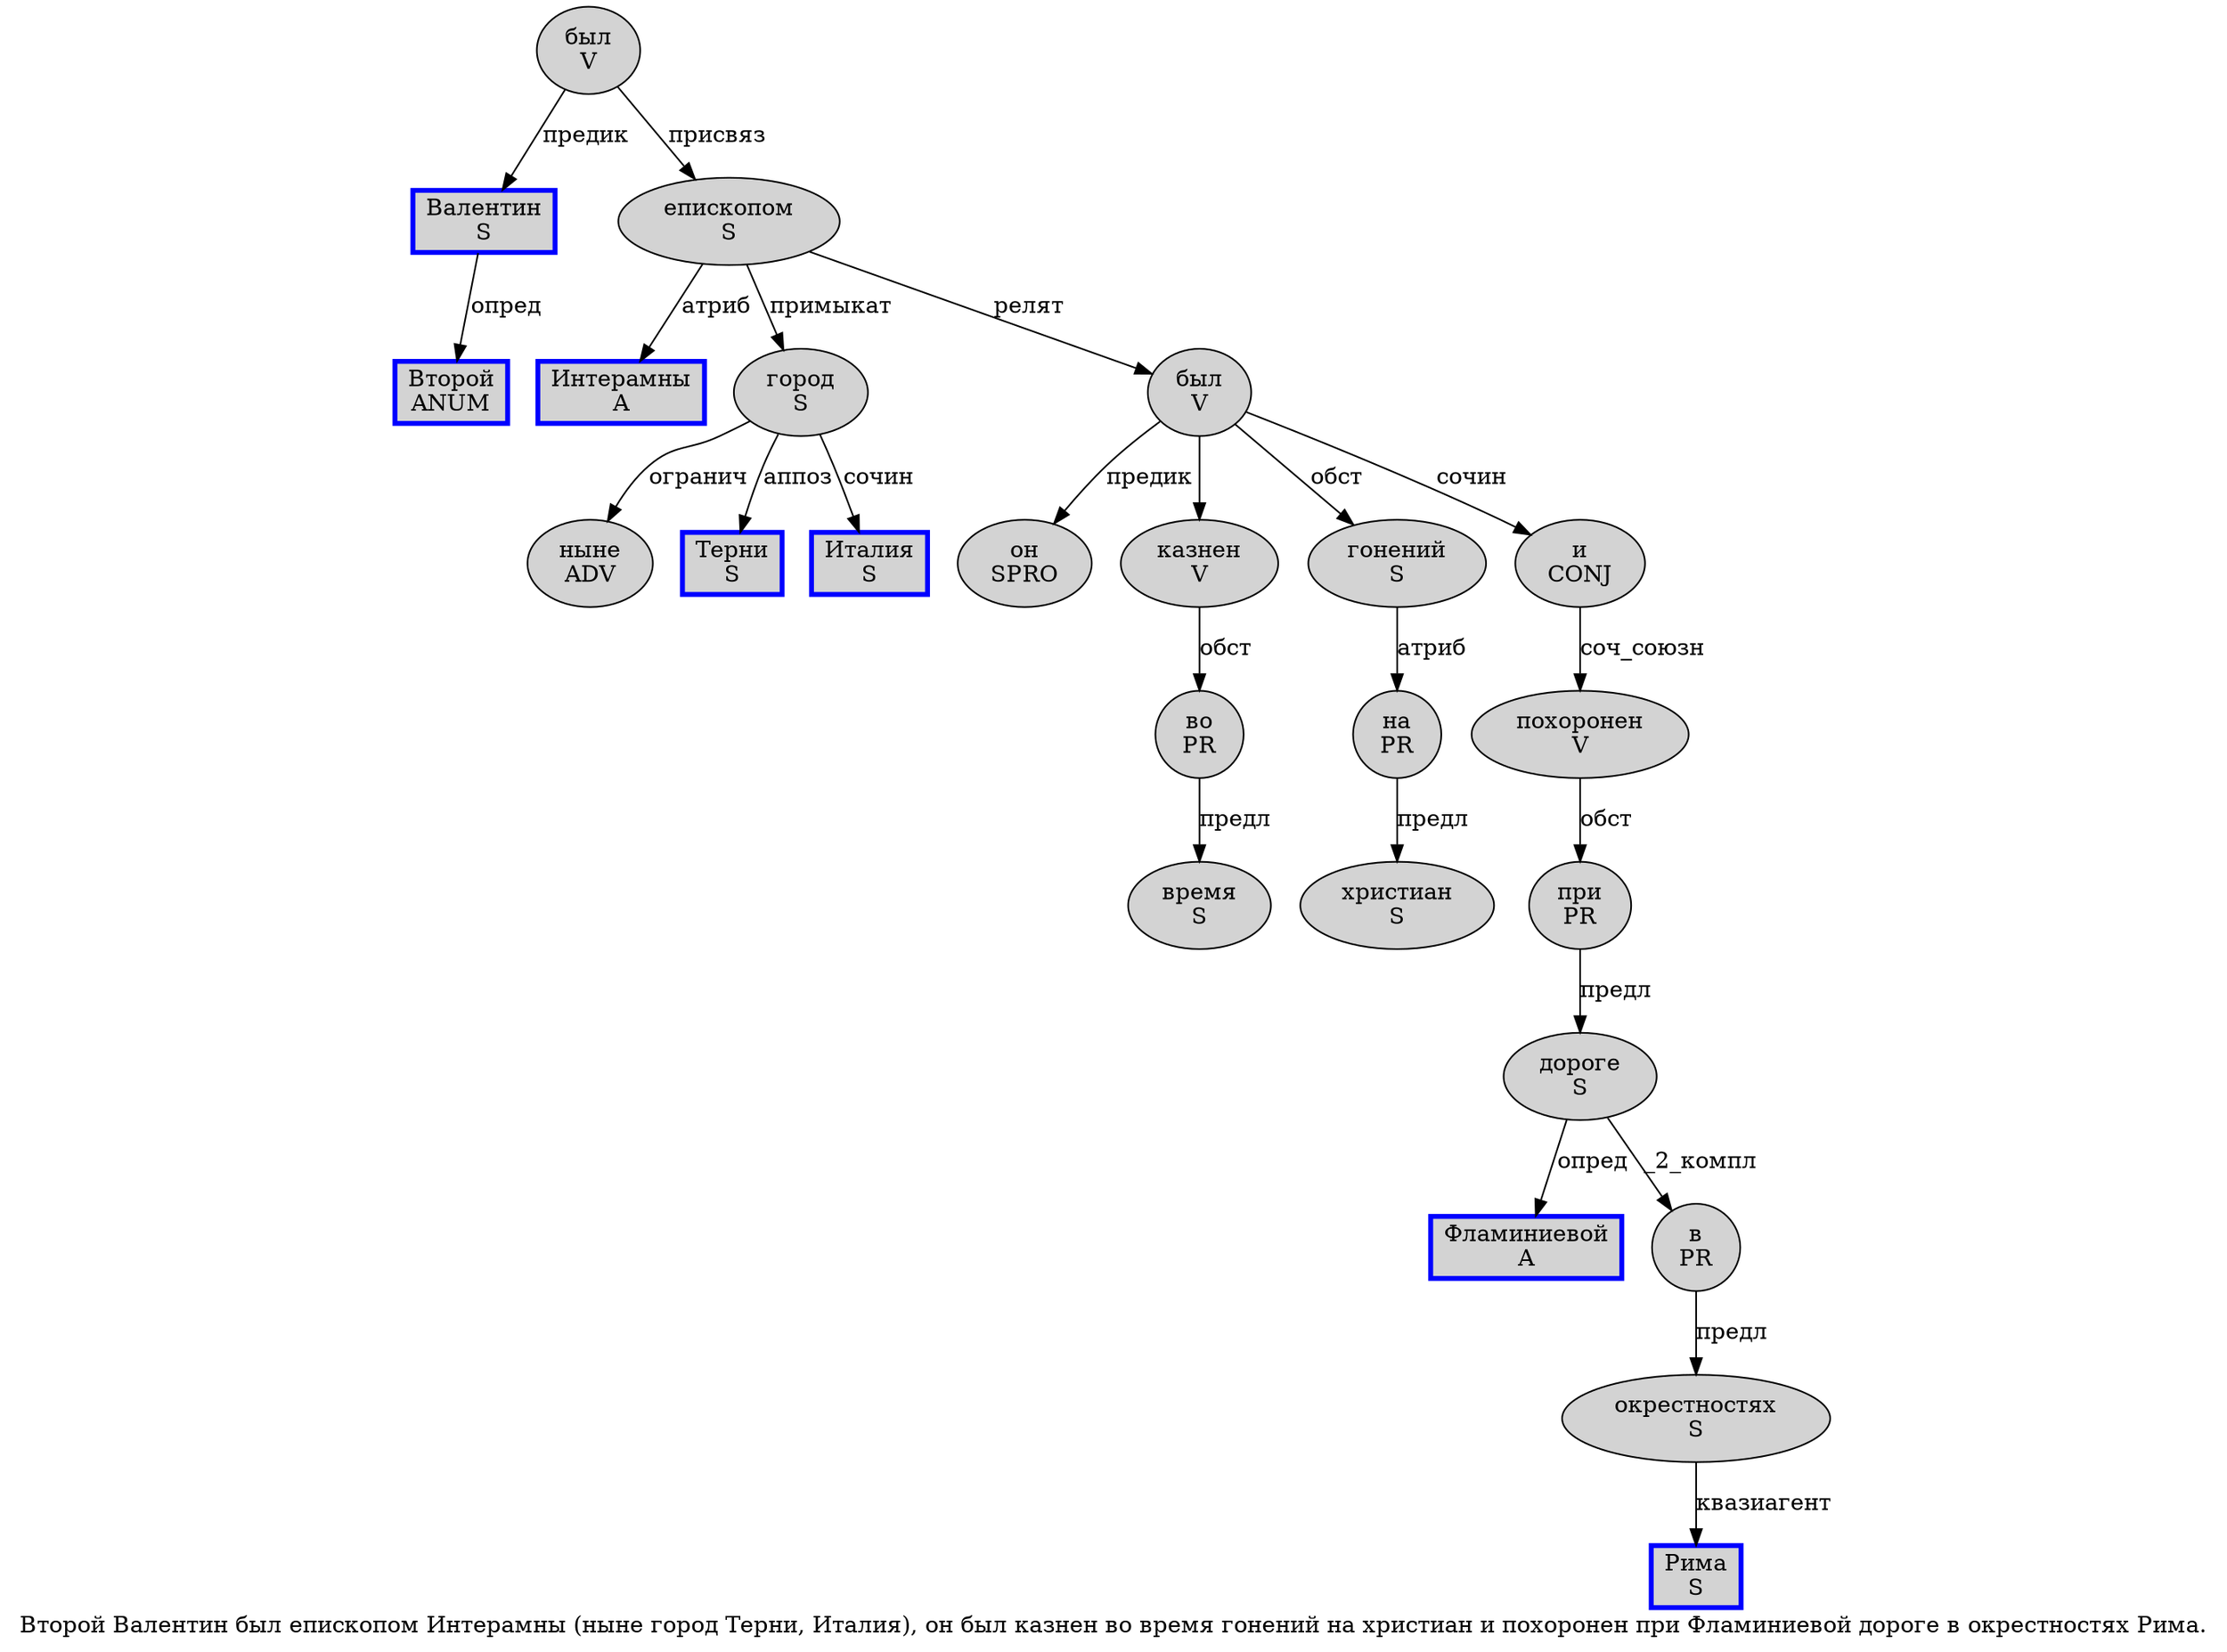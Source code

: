 digraph SENTENCE_1474 {
	graph [label="Второй Валентин был епископом Интерамны (ныне город Терни, Италия), он был казнен во время гонений на христиан и похоронен при Фламиниевой дороге в окрестностях Рима."]
	node [style=filled]
		0 [label="Второй
ANUM" color=blue fillcolor=lightgray penwidth=3 shape=box]
		1 [label="Валентин
S" color=blue fillcolor=lightgray penwidth=3 shape=box]
		2 [label="был
V" color="" fillcolor=lightgray penwidth=1 shape=ellipse]
		3 [label="епископом
S" color="" fillcolor=lightgray penwidth=1 shape=ellipse]
		4 [label="Интерамны
A" color=blue fillcolor=lightgray penwidth=3 shape=box]
		6 [label="ныне
ADV" color="" fillcolor=lightgray penwidth=1 shape=ellipse]
		7 [label="город
S" color="" fillcolor=lightgray penwidth=1 shape=ellipse]
		8 [label="Терни
S" color=blue fillcolor=lightgray penwidth=3 shape=box]
		10 [label="Италия
S" color=blue fillcolor=lightgray penwidth=3 shape=box]
		13 [label="он
SPRO" color="" fillcolor=lightgray penwidth=1 shape=ellipse]
		14 [label="был
V" color="" fillcolor=lightgray penwidth=1 shape=ellipse]
		15 [label="казнен
V" color="" fillcolor=lightgray penwidth=1 shape=ellipse]
		16 [label="во
PR" color="" fillcolor=lightgray penwidth=1 shape=ellipse]
		17 [label="время
S" color="" fillcolor=lightgray penwidth=1 shape=ellipse]
		18 [label="гонений
S" color="" fillcolor=lightgray penwidth=1 shape=ellipse]
		19 [label="на
PR" color="" fillcolor=lightgray penwidth=1 shape=ellipse]
		20 [label="христиан
S" color="" fillcolor=lightgray penwidth=1 shape=ellipse]
		21 [label="и
CONJ" color="" fillcolor=lightgray penwidth=1 shape=ellipse]
		22 [label="похоронен
V" color="" fillcolor=lightgray penwidth=1 shape=ellipse]
		23 [label="при
PR" color="" fillcolor=lightgray penwidth=1 shape=ellipse]
		24 [label="Фламиниевой
A" color=blue fillcolor=lightgray penwidth=3 shape=box]
		25 [label="дороге
S" color="" fillcolor=lightgray penwidth=1 shape=ellipse]
		26 [label="в
PR" color="" fillcolor=lightgray penwidth=1 shape=ellipse]
		27 [label="окрестностях
S" color="" fillcolor=lightgray penwidth=1 shape=ellipse]
		28 [label="Рима
S" color=blue fillcolor=lightgray penwidth=3 shape=box]
			27 -> 28 [label="квазиагент"]
			23 -> 25 [label="предл"]
			1 -> 0 [label="опред"]
			3 -> 4 [label="атриб"]
			3 -> 7 [label="примыкат"]
			3 -> 14 [label="релят"]
			22 -> 23 [label="обст"]
			16 -> 17 [label="предл"]
			19 -> 20 [label="предл"]
			18 -> 19 [label="атриб"]
			25 -> 24 [label="опред"]
			25 -> 26 [label="_2_компл"]
			2 -> 1 [label="предик"]
			2 -> 3 [label="присвяз"]
			21 -> 22 [label="соч_союзн"]
			15 -> 16 [label="обст"]
			14 -> 13 [label="предик"]
			14 -> 15
			14 -> 18 [label="обст"]
			14 -> 21 [label="сочин"]
			7 -> 6 [label="огранич"]
			7 -> 8 [label="аппоз"]
			7 -> 10 [label="сочин"]
			26 -> 27 [label="предл"]
}